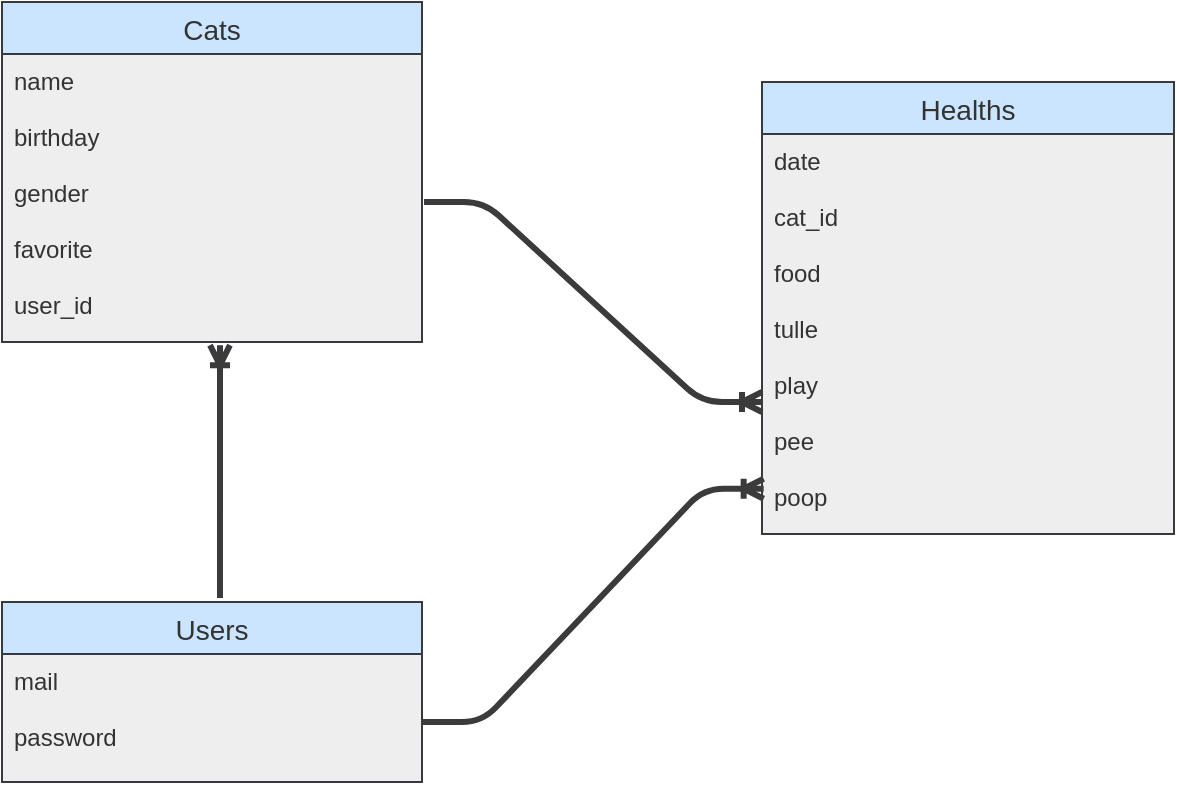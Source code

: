 <mxfile>
    <diagram id="sgsHZ7TG5tSMBA1iURiU" name="ページ1">
        <mxGraphModel dx="194" dy="323" grid="1" gridSize="10" guides="1" tooltips="1" connect="1" arrows="1" fold="1" page="1" pageScale="1" pageWidth="827" pageHeight="1169" background="#ffffff" math="0" shadow="0">
            <root>
                <mxCell id="0"/>
                <mxCell id="1" parent="0"/>
                <mxCell id="15" value="Cats" style="swimlane;fontStyle=0;childLayout=stackLayout;horizontal=1;startSize=26;horizontalStack=0;resizeParent=1;resizeParentMax=0;resizeLast=0;collapsible=1;marginBottom=0;align=center;fontSize=14;fillColor=#cce5ff;strokeColor=#36393d;strokeWidth=1;fontColor=#333333;" parent="1" vertex="1">
                    <mxGeometry x="40" y="80" width="210" height="170" as="geometry"/>
                </mxCell>
                <mxCell id="18" value="name&#10;&#10;birthday&#10;&#10;gender&#10;&#10;favorite&#10;&#10;user_id" style="text;strokeColor=#36393d;fillColor=#eeeeee;spacingLeft=4;spacingRight=4;overflow=hidden;rotatable=0;points=[[0,0.5],[1,0.5]];portConstraint=eastwest;fontSize=12;fontColor=#333333;" parent="15" vertex="1">
                    <mxGeometry y="26" width="210" height="144" as="geometry"/>
                </mxCell>
                <mxCell id="19" value="Healths" style="swimlane;fontStyle=0;childLayout=stackLayout;horizontal=1;startSize=26;horizontalStack=0;resizeParent=1;resizeParentMax=0;resizeLast=0;collapsible=1;marginBottom=0;align=center;fontSize=14;fillColor=#cce5ff;strokeColor=#36393d;labelBackgroundColor=none;strokeWidth=1;fontColor=#333333;" parent="1" vertex="1">
                    <mxGeometry x="420" y="120" width="206" height="226" as="geometry"/>
                </mxCell>
                <mxCell id="22" value="date&#10;&#10;cat_id&#10;&#10;food&#10;&#10;tulle&#10;&#10;play&#10;&#10;pee&#10;&#10;poop&#10;&#10;weight&#10;&#10;comment&#10;&#10;" style="text;strokeColor=#36393d;fillColor=#eeeeee;spacingLeft=4;spacingRight=4;overflow=hidden;rotatable=0;points=[[0,0.5],[1,0.5]];portConstraint=eastwest;fontSize=12;strokeWidth=1;fontColor=#333333;" parent="19" vertex="1">
                    <mxGeometry y="26" width="206" height="200" as="geometry"/>
                </mxCell>
                <mxCell id="23" value="Users" style="swimlane;fontStyle=0;childLayout=stackLayout;horizontal=1;startSize=26;horizontalStack=0;resizeParent=1;resizeParentMax=0;resizeLast=0;collapsible=1;marginBottom=0;align=center;fontSize=14;fillColor=#cce5ff;strokeColor=#36393d;strokeWidth=1;fontColor=#333333;" parent="1" vertex="1">
                    <mxGeometry x="40" y="380" width="210" height="90" as="geometry"/>
                </mxCell>
                <mxCell id="25" value="mail&#10;&#10;password" style="text;strokeColor=#36393d;fillColor=#eeeeee;spacingLeft=4;spacingRight=4;overflow=hidden;rotatable=0;points=[[0,0.5],[1,0.5]];portConstraint=eastwest;fontSize=12;fontColor=#333333;" parent="23" vertex="1">
                    <mxGeometry y="26" width="210" height="64" as="geometry"/>
                </mxCell>
                <mxCell id="27" value="" style="fontSize=12;html=1;endArrow=ERoneToMany;entryX=0.519;entryY=1.011;entryDx=0;entryDy=0;entryPerimeter=0;strokeWidth=3;strokeColor=#3B3B3B;" parent="1" target="18" edge="1">
                    <mxGeometry width="100" height="100" relative="1" as="geometry">
                        <mxPoint x="149" y="378" as="sourcePoint"/>
                        <mxPoint x="430" y="280" as="targetPoint"/>
                    </mxGeometry>
                </mxCell>
                <mxCell id="28" value="" style="edgeStyle=entityRelationEdgeStyle;fontSize=12;html=1;endArrow=ERoneToMany;strokeWidth=3;strokeColor=#3B3B3B;" parent="1" edge="1">
                    <mxGeometry width="100" height="100" relative="1" as="geometry">
                        <mxPoint x="251" y="180" as="sourcePoint"/>
                        <mxPoint x="420" y="280" as="targetPoint"/>
                    </mxGeometry>
                </mxCell>
                <mxCell id="33" value="" style="edgeStyle=entityRelationEdgeStyle;fontSize=12;html=1;endArrow=ERoneToMany;entryX=0.004;entryY=0.887;entryDx=0;entryDy=0;entryPerimeter=0;fontColor=#3B3B3B;labelBackgroundColor=none;strokeColor=#3B3B3B;strokeWidth=3;" edge="1" parent="1" target="22">
                    <mxGeometry width="100" height="100" relative="1" as="geometry">
                        <mxPoint x="250" y="440" as="sourcePoint"/>
                        <mxPoint x="350" y="340" as="targetPoint"/>
                    </mxGeometry>
                </mxCell>
            </root>
        </mxGraphModel>
    </diagram>
</mxfile>